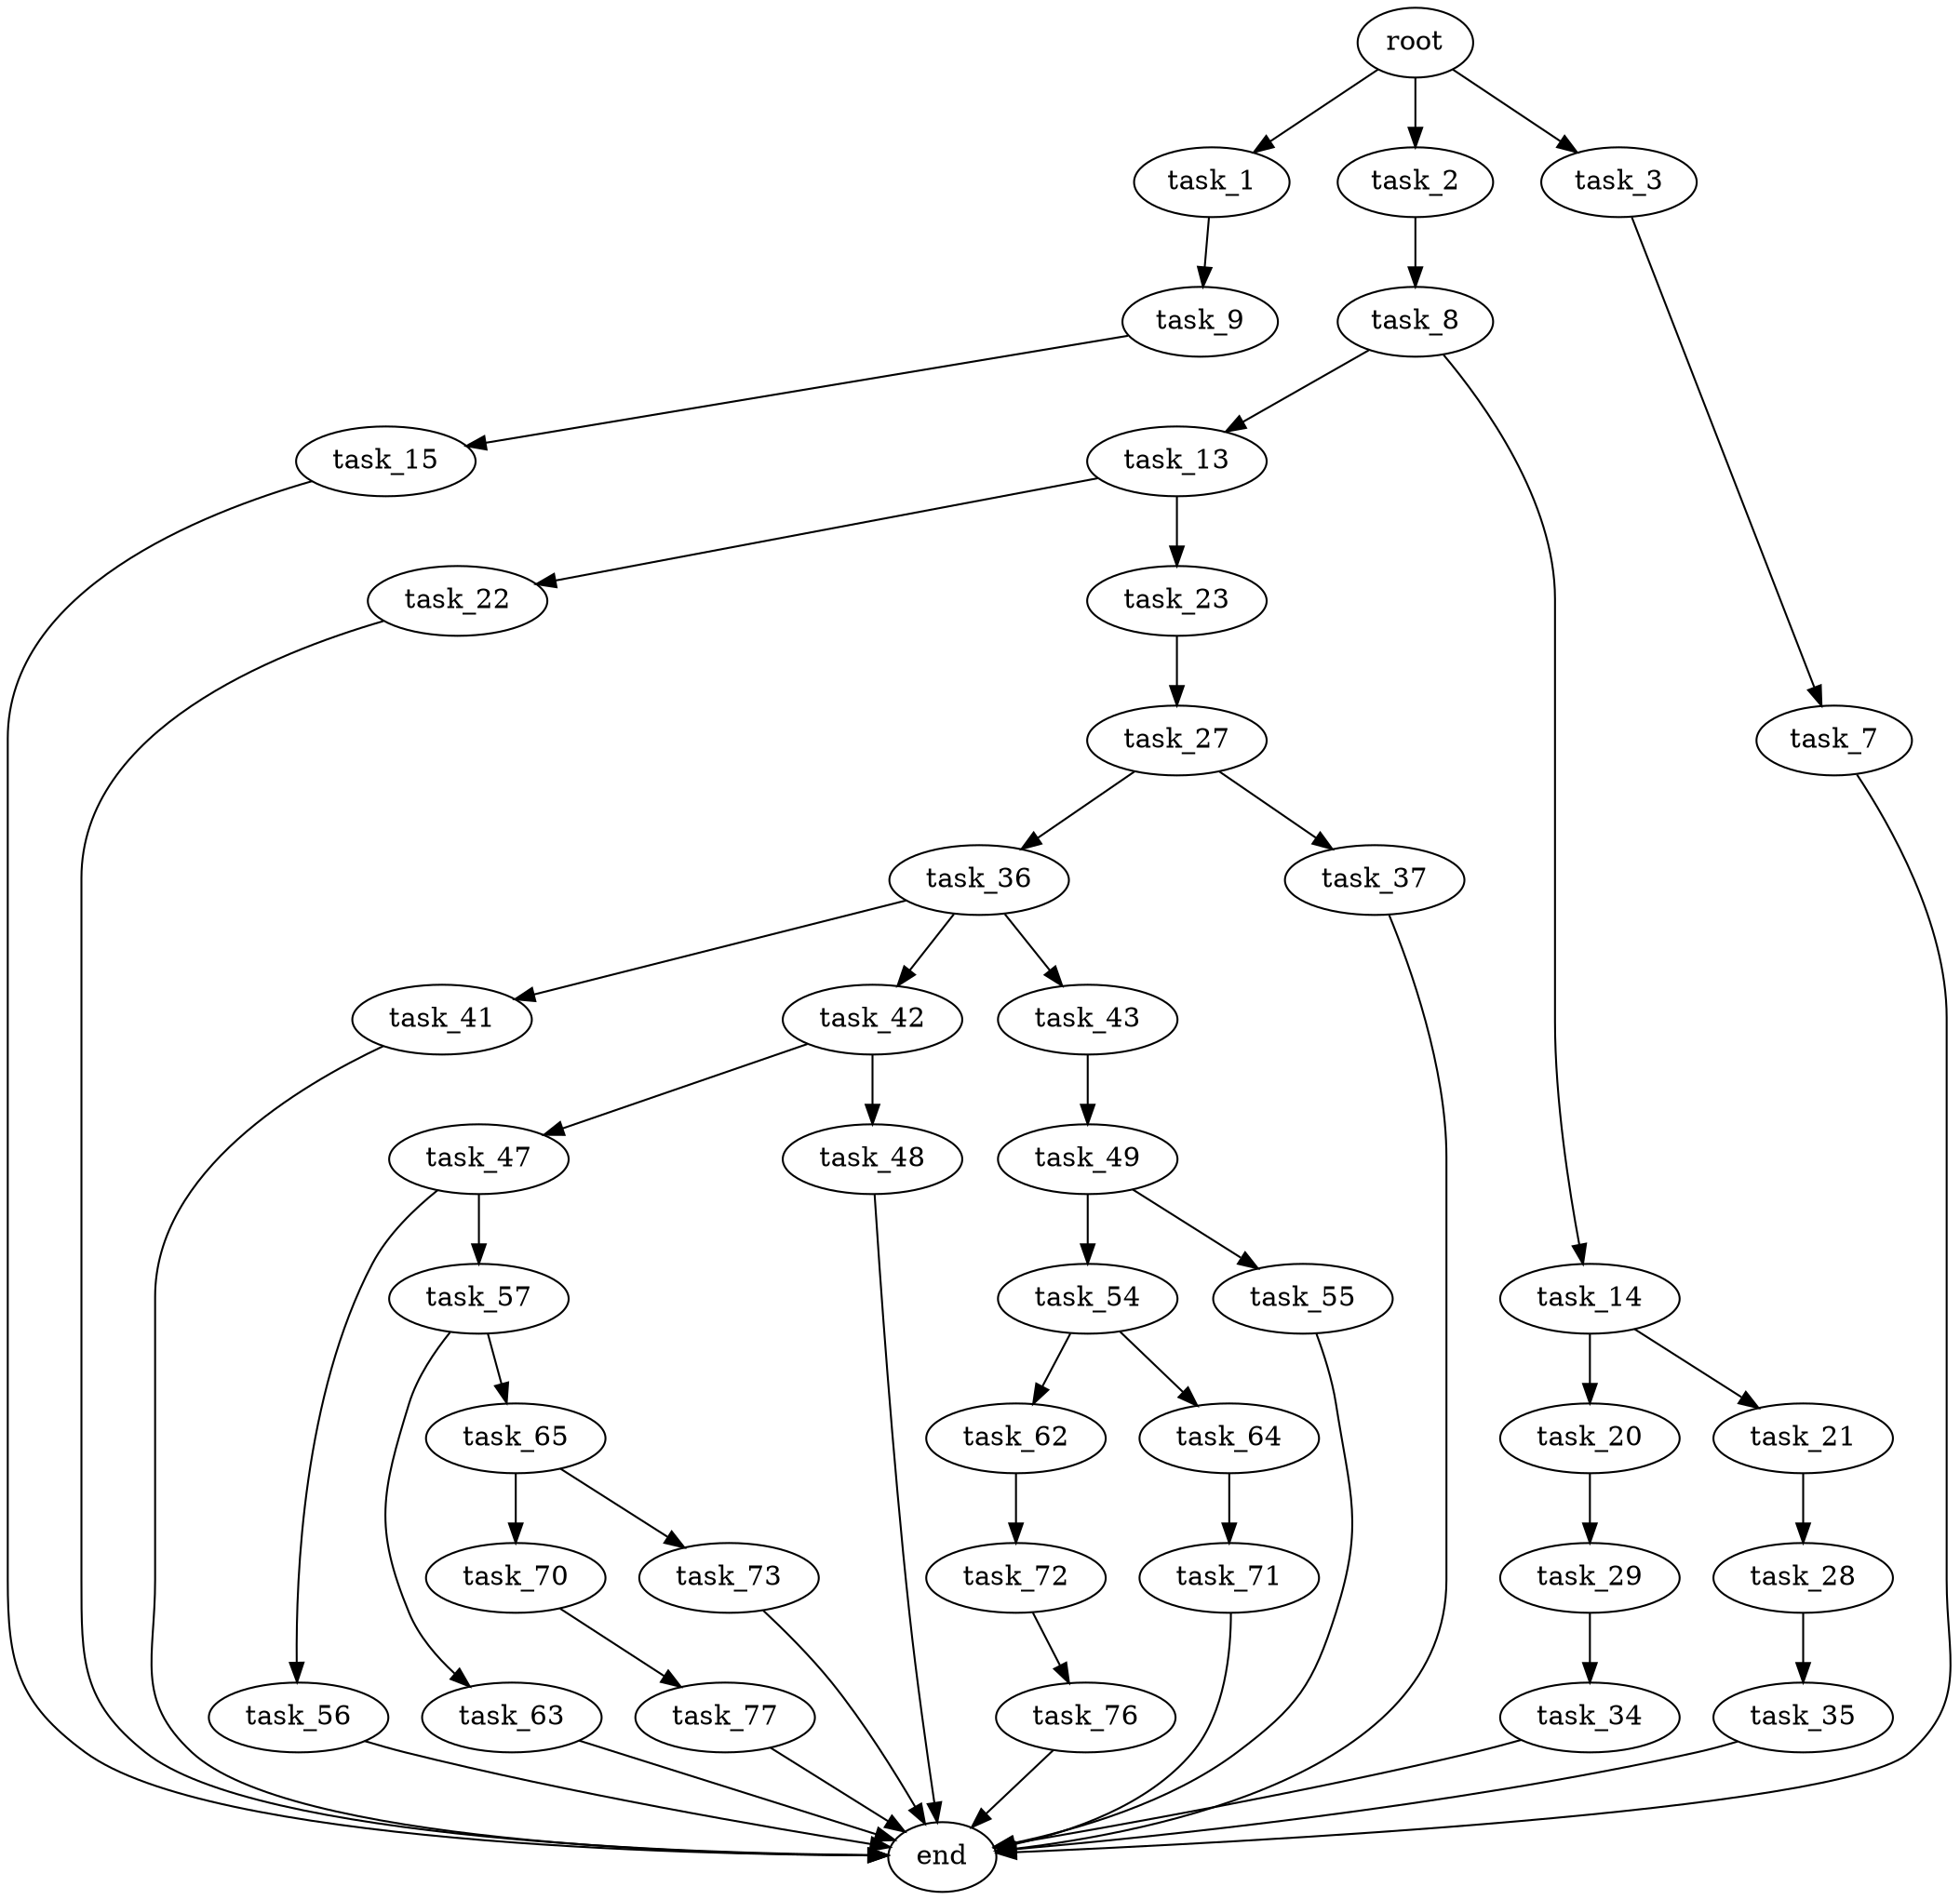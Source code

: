 digraph G {
  root [size="0.000000"];
  task_1 [size="15555070180.000000"];
  task_2 [size="22672882883.000000"];
  task_3 [size="368293445632.000000"];
  task_7 [size="21586293323.000000"];
  task_8 [size="8589934592.000000"];
  task_9 [size="551397613539.000000"];
  task_13 [size="549755813888.000000"];
  task_14 [size="103066125925.000000"];
  task_15 [size="28991029248.000000"];
  task_20 [size="1023217833963.000000"];
  task_21 [size="5635359830.000000"];
  task_22 [size="231928233984.000000"];
  task_23 [size="130518730233.000000"];
  task_27 [size="8589934592.000000"];
  task_28 [size="437277918386.000000"];
  task_29 [size="549755813888.000000"];
  task_34 [size="14594344861.000000"];
  task_35 [size="231928233984.000000"];
  task_36 [size="48379182911.000000"];
  task_37 [size="6394500380.000000"];
  task_41 [size="7812915525.000000"];
  task_42 [size="38541333685.000000"];
  task_43 [size="1140429671.000000"];
  task_47 [size="4003518292.000000"];
  task_48 [size="68719476736.000000"];
  task_49 [size="916144903124.000000"];
  task_54 [size="1073741824000.000000"];
  task_55 [size="549755813888.000000"];
  task_56 [size="35711134043.000000"];
  task_57 [size="5678219349.000000"];
  task_62 [size="1747427473.000000"];
  task_63 [size="14090165749.000000"];
  task_64 [size="68719476736.000000"];
  task_65 [size="1401964110181.000000"];
  task_70 [size="1178089977300.000000"];
  task_71 [size="46113433561.000000"];
  task_72 [size="372830241067.000000"];
  task_73 [size="27292428240.000000"];
  task_76 [size="106391001878.000000"];
  task_77 [size="1162686214358.000000"];
  end [size="0.000000"];

  root -> task_1 [size="1.000000"];
  root -> task_2 [size="1.000000"];
  root -> task_3 [size="1.000000"];
  task_1 -> task_9 [size="536870912.000000"];
  task_2 -> task_8 [size="536870912.000000"];
  task_3 -> task_7 [size="411041792.000000"];
  task_7 -> end [size="1.000000"];
  task_8 -> task_13 [size="33554432.000000"];
  task_8 -> task_14 [size="33554432.000000"];
  task_9 -> task_15 [size="536870912.000000"];
  task_13 -> task_22 [size="536870912.000000"];
  task_13 -> task_23 [size="536870912.000000"];
  task_14 -> task_20 [size="75497472.000000"];
  task_14 -> task_21 [size="75497472.000000"];
  task_15 -> end [size="1.000000"];
  task_20 -> task_29 [size="838860800.000000"];
  task_21 -> task_28 [size="301989888.000000"];
  task_22 -> end [size="1.000000"];
  task_23 -> task_27 [size="411041792.000000"];
  task_27 -> task_36 [size="33554432.000000"];
  task_27 -> task_37 [size="33554432.000000"];
  task_28 -> task_35 [size="838860800.000000"];
  task_29 -> task_34 [size="536870912.000000"];
  task_34 -> end [size="1.000000"];
  task_35 -> end [size="1.000000"];
  task_36 -> task_41 [size="209715200.000000"];
  task_36 -> task_42 [size="209715200.000000"];
  task_36 -> task_43 [size="209715200.000000"];
  task_37 -> end [size="1.000000"];
  task_41 -> end [size="1.000000"];
  task_42 -> task_47 [size="33554432.000000"];
  task_42 -> task_48 [size="33554432.000000"];
  task_43 -> task_49 [size="33554432.000000"];
  task_47 -> task_56 [size="75497472.000000"];
  task_47 -> task_57 [size="75497472.000000"];
  task_48 -> end [size="1.000000"];
  task_49 -> task_54 [size="838860800.000000"];
  task_49 -> task_55 [size="838860800.000000"];
  task_54 -> task_62 [size="838860800.000000"];
  task_54 -> task_64 [size="838860800.000000"];
  task_55 -> end [size="1.000000"];
  task_56 -> end [size="1.000000"];
  task_57 -> task_63 [size="411041792.000000"];
  task_57 -> task_65 [size="411041792.000000"];
  task_62 -> task_72 [size="75497472.000000"];
  task_63 -> end [size="1.000000"];
  task_64 -> task_71 [size="134217728.000000"];
  task_65 -> task_70 [size="838860800.000000"];
  task_65 -> task_73 [size="838860800.000000"];
  task_70 -> task_77 [size="838860800.000000"];
  task_71 -> end [size="1.000000"];
  task_72 -> task_76 [size="536870912.000000"];
  task_73 -> end [size="1.000000"];
  task_76 -> end [size="1.000000"];
  task_77 -> end [size="1.000000"];
}
